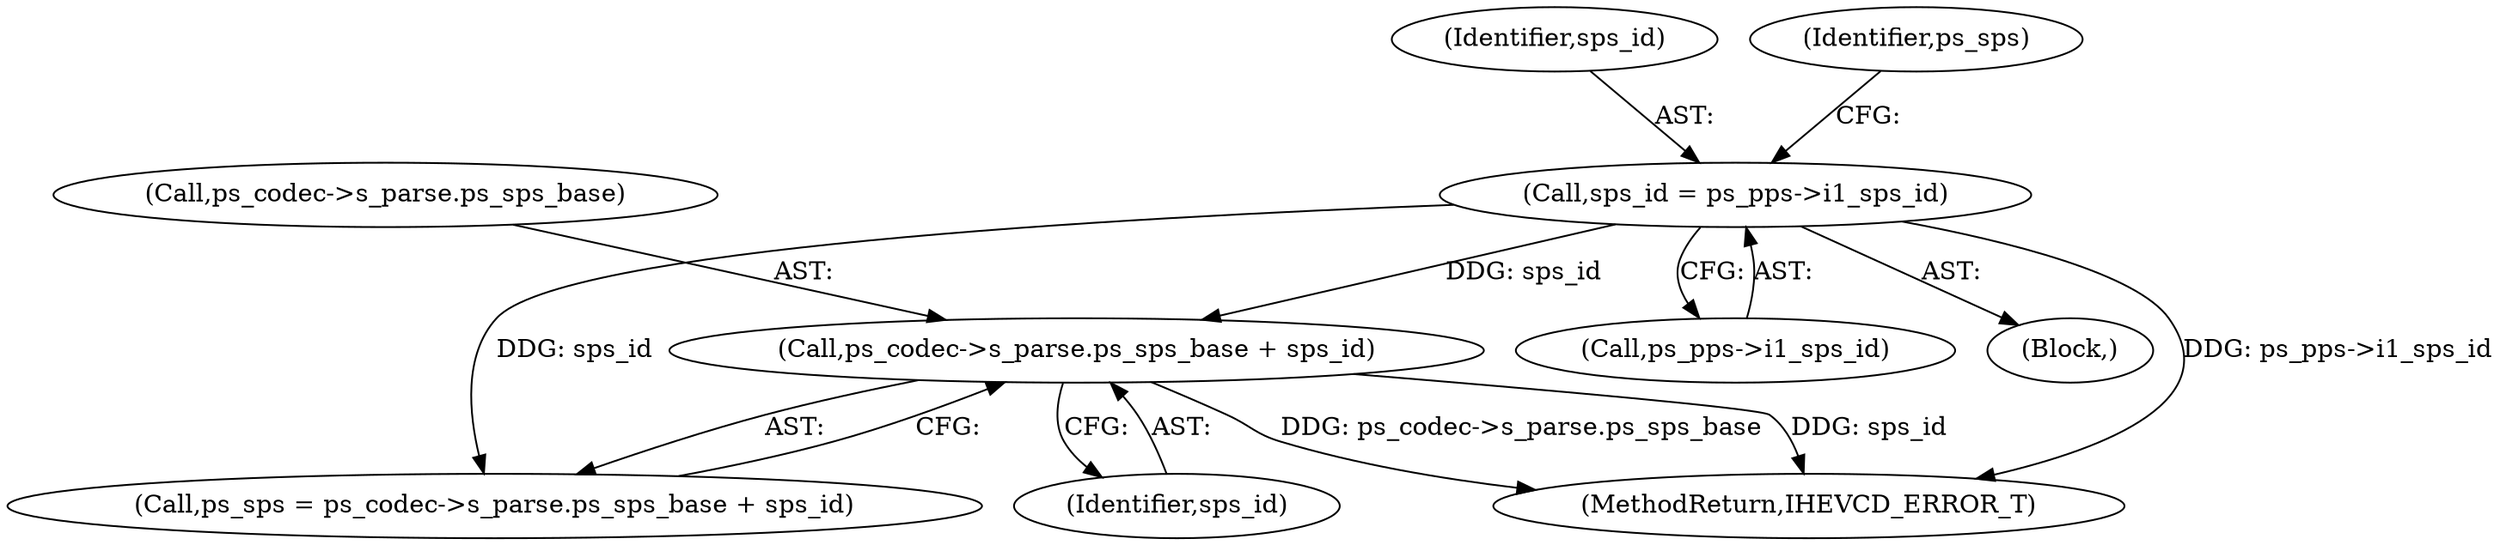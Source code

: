 digraph "0_Android_7c9be319a279654e55a6d757265f88c61a16a4d5@pointer" {
"1000278" [label="(Call,ps_codec->s_parse.ps_sps_base + sps_id)"];
"1000271" [label="(Call,sps_id = ps_pps->i1_sps_id)"];
"1000284" [label="(Identifier,sps_id)"];
"1002685" [label="(MethodReturn,IHEVCD_ERROR_T)"];
"1000272" [label="(Identifier,sps_id)"];
"1000278" [label="(Call,ps_codec->s_parse.ps_sps_base + sps_id)"];
"1000277" [label="(Identifier,ps_sps)"];
"1000271" [label="(Call,sps_id = ps_pps->i1_sps_id)"];
"1000276" [label="(Call,ps_sps = ps_codec->s_parse.ps_sps_base + sps_id)"];
"1000273" [label="(Call,ps_pps->i1_sps_id)"];
"1000132" [label="(Block,)"];
"1000279" [label="(Call,ps_codec->s_parse.ps_sps_base)"];
"1000278" -> "1000276"  [label="AST: "];
"1000278" -> "1000284"  [label="CFG: "];
"1000279" -> "1000278"  [label="AST: "];
"1000284" -> "1000278"  [label="AST: "];
"1000276" -> "1000278"  [label="CFG: "];
"1000278" -> "1002685"  [label="DDG: sps_id"];
"1000278" -> "1002685"  [label="DDG: ps_codec->s_parse.ps_sps_base"];
"1000271" -> "1000278"  [label="DDG: sps_id"];
"1000271" -> "1000132"  [label="AST: "];
"1000271" -> "1000273"  [label="CFG: "];
"1000272" -> "1000271"  [label="AST: "];
"1000273" -> "1000271"  [label="AST: "];
"1000277" -> "1000271"  [label="CFG: "];
"1000271" -> "1002685"  [label="DDG: ps_pps->i1_sps_id"];
"1000271" -> "1000276"  [label="DDG: sps_id"];
}
